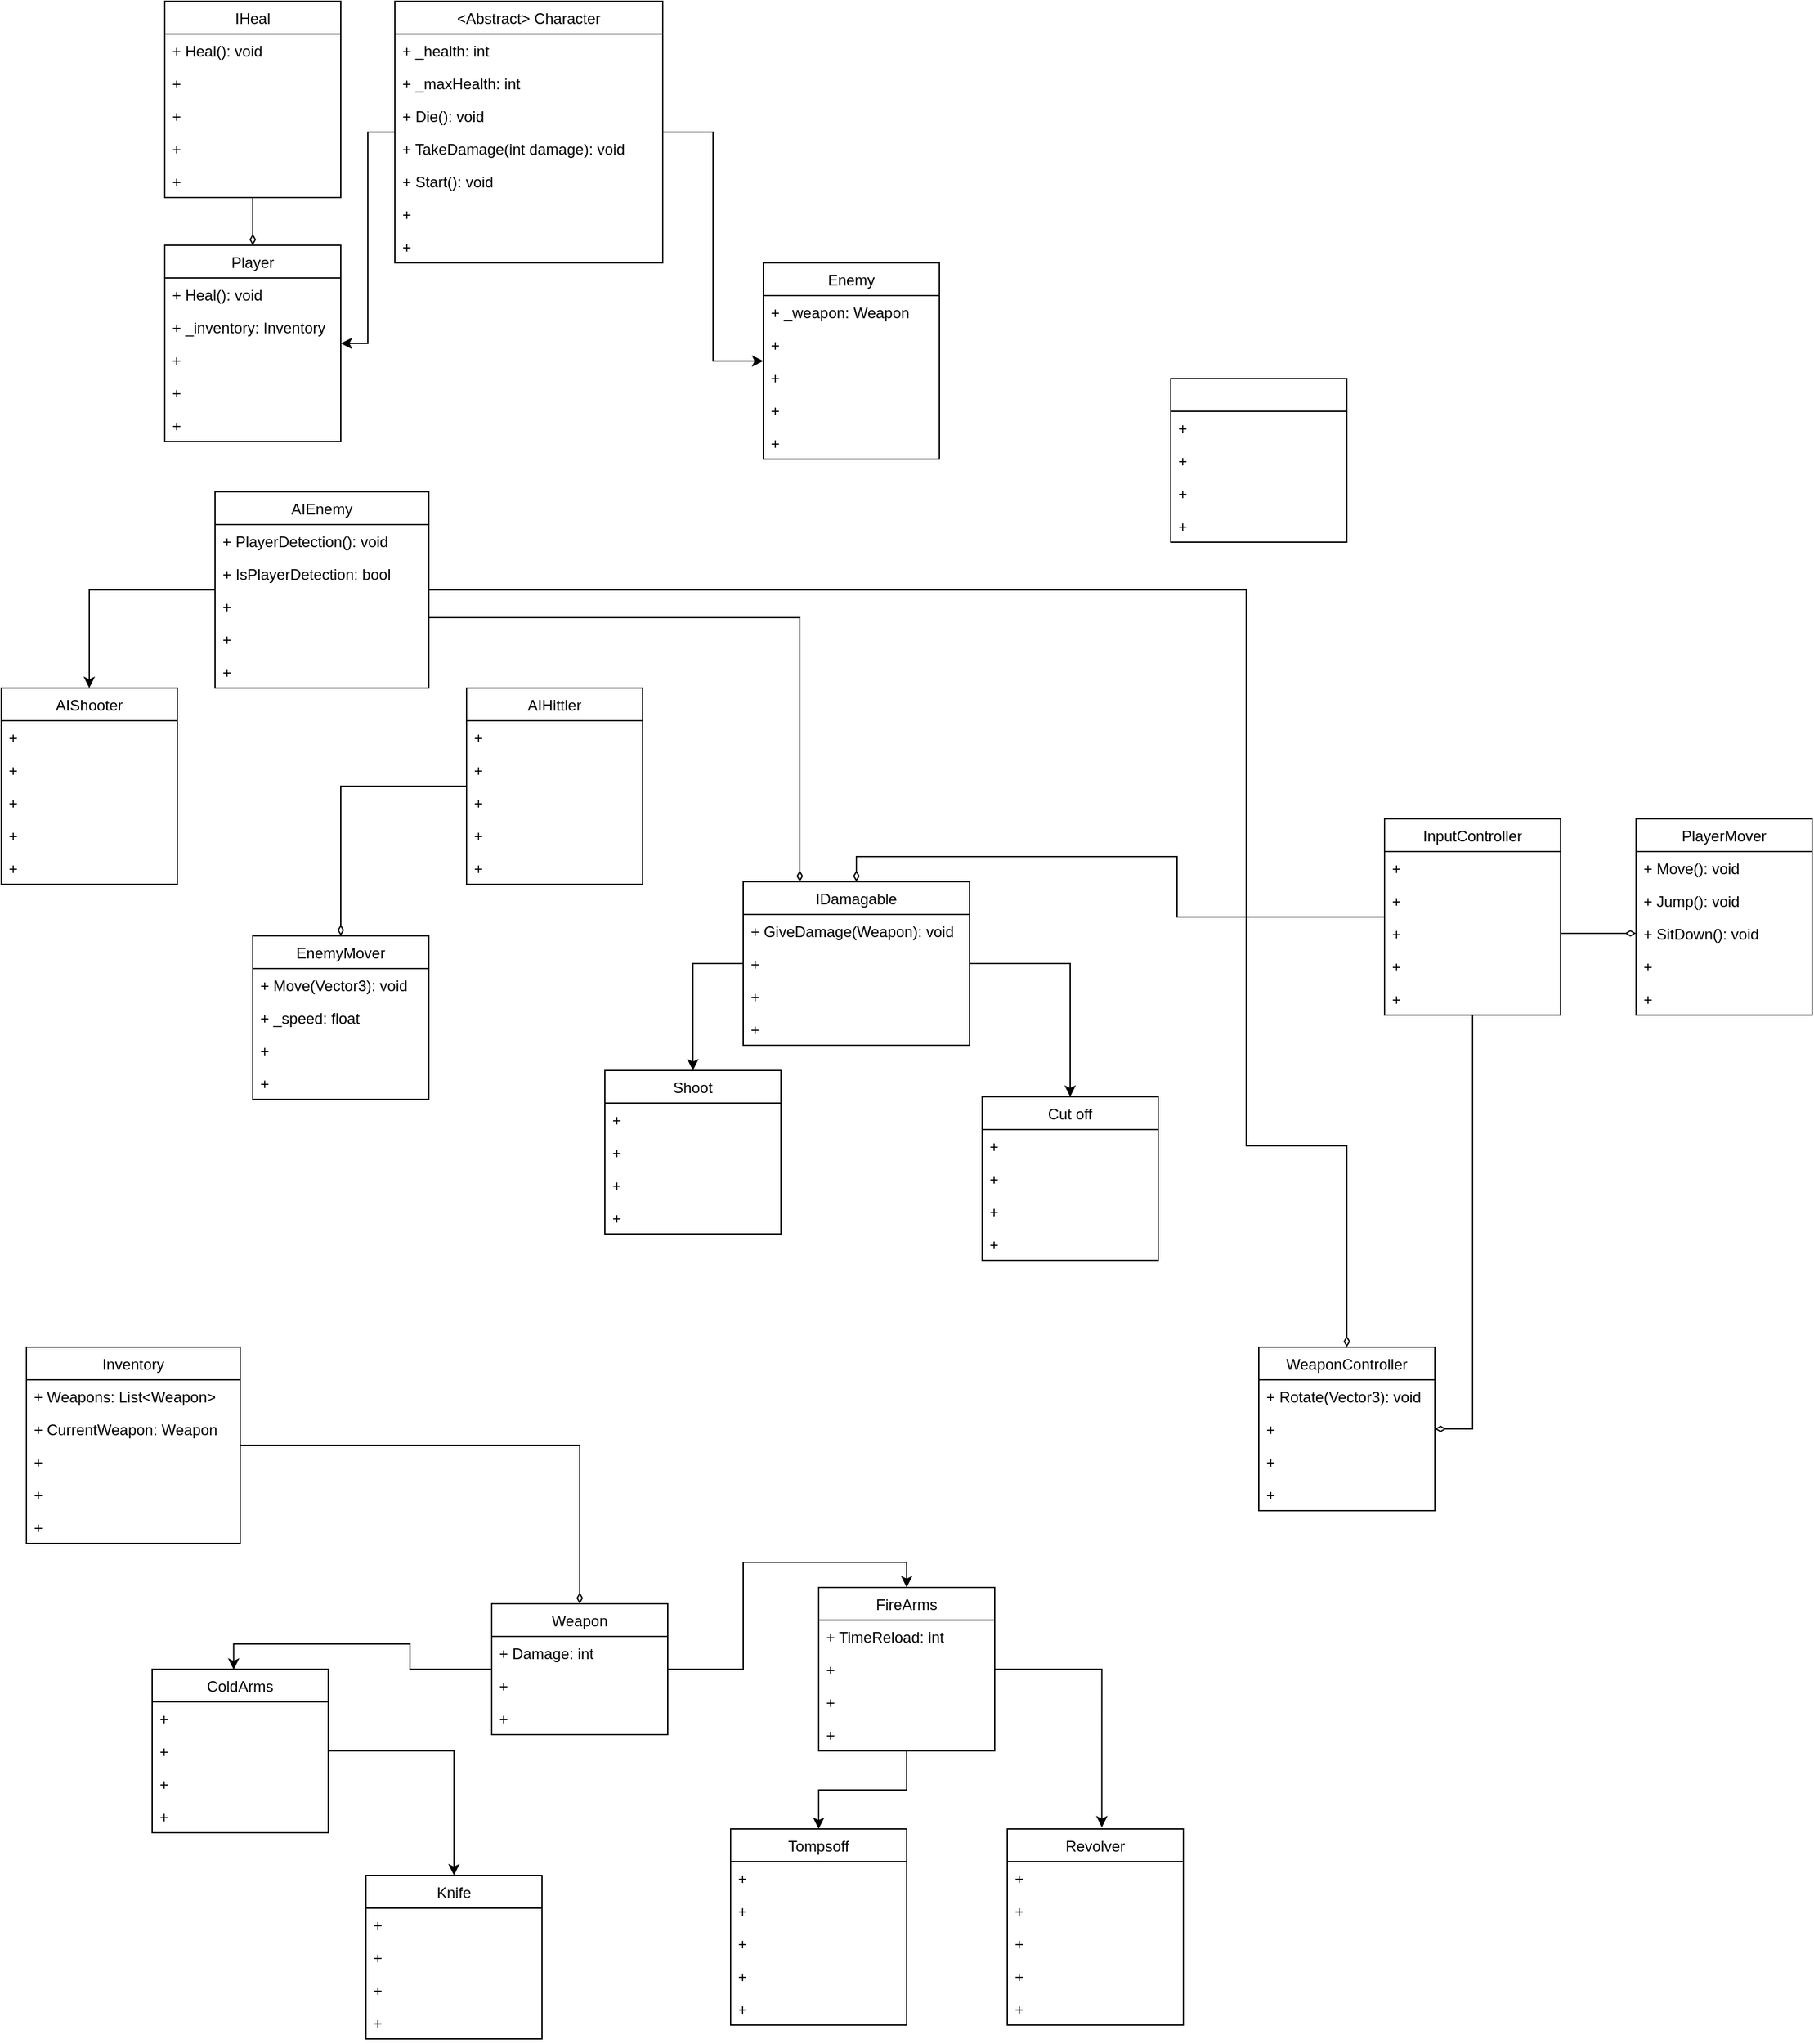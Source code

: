 <mxfile version="20.2.3" type="device"><diagram id="C5RBs43oDa-KdzZeNtuy" name="Page-1"><mxGraphModel dx="2324" dy="2000" grid="1" gridSize="10" guides="1" tooltips="1" connect="1" arrows="1" fold="1" page="1" pageScale="1" pageWidth="827" pageHeight="1169" math="0" shadow="0"><root><mxCell id="WIyWlLk6GJQsqaUBKTNV-0"/><mxCell id="WIyWlLk6GJQsqaUBKTNV-1" parent="WIyWlLk6GJQsqaUBKTNV-0"/><mxCell id="gjUnxqSH1XGLN2jbZ-qp-30" value="" style="swimlane;fontStyle=0;childLayout=stackLayout;horizontal=1;startSize=26;fillColor=none;horizontalStack=0;resizeParent=1;resizeParentMax=0;resizeLast=0;collapsible=1;marginBottom=0;" parent="WIyWlLk6GJQsqaUBKTNV-1" vertex="1"><mxGeometry x="130" y="-800" width="140" height="130" as="geometry"/></mxCell><mxCell id="gjUnxqSH1XGLN2jbZ-qp-32" value="+ " style="text;strokeColor=none;fillColor=none;align=left;verticalAlign=top;spacingLeft=4;spacingRight=4;overflow=hidden;rotatable=0;points=[[0,0.5],[1,0.5]];portConstraint=eastwest;" parent="gjUnxqSH1XGLN2jbZ-qp-30" vertex="1"><mxGeometry y="26" width="140" height="26" as="geometry"/></mxCell><mxCell id="gjUnxqSH1XGLN2jbZ-qp-33" value="+ " style="text;strokeColor=none;fillColor=none;align=left;verticalAlign=top;spacingLeft=4;spacingRight=4;overflow=hidden;rotatable=0;points=[[0,0.5],[1,0.5]];portConstraint=eastwest;" parent="gjUnxqSH1XGLN2jbZ-qp-30" vertex="1"><mxGeometry y="52" width="140" height="26" as="geometry"/></mxCell><mxCell id="gjUnxqSH1XGLN2jbZ-qp-34" value="+ " style="text;strokeColor=none;fillColor=none;align=left;verticalAlign=top;spacingLeft=4;spacingRight=4;overflow=hidden;rotatable=0;points=[[0,0.5],[1,0.5]];portConstraint=eastwest;" parent="gjUnxqSH1XGLN2jbZ-qp-30" vertex="1"><mxGeometry y="78" width="140" height="26" as="geometry"/></mxCell><mxCell id="gjUnxqSH1XGLN2jbZ-qp-35" value="+ " style="text;strokeColor=none;fillColor=none;align=left;verticalAlign=top;spacingLeft=4;spacingRight=4;overflow=hidden;rotatable=0;points=[[0,0.5],[1,0.5]];portConstraint=eastwest;" parent="gjUnxqSH1XGLN2jbZ-qp-30" vertex="1"><mxGeometry y="104" width="140" height="26" as="geometry"/></mxCell><mxCell id="gjUnxqSH1XGLN2jbZ-qp-90" style="edgeStyle=orthogonalEdgeStyle;rounded=0;orthogonalLoop=1;jettySize=auto;html=1;" parent="WIyWlLk6GJQsqaUBKTNV-1" source="gjUnxqSH1XGLN2jbZ-qp-72" target="gjUnxqSH1XGLN2jbZ-qp-78" edge="1"><mxGeometry relative="1" as="geometry"/></mxCell><mxCell id="gjUnxqSH1XGLN2jbZ-qp-91" style="edgeStyle=orthogonalEdgeStyle;rounded=0;orthogonalLoop=1;jettySize=auto;html=1;" parent="WIyWlLk6GJQsqaUBKTNV-1" source="gjUnxqSH1XGLN2jbZ-qp-72" target="gjUnxqSH1XGLN2jbZ-qp-84" edge="1"><mxGeometry relative="1" as="geometry"/></mxCell><mxCell id="gjUnxqSH1XGLN2jbZ-qp-72" value="&lt;Abstract&gt; Character" style="swimlane;fontStyle=0;childLayout=stackLayout;horizontal=1;startSize=26;fillColor=none;horizontalStack=0;resizeParent=1;resizeParentMax=0;resizeLast=0;collapsible=1;marginBottom=0;" parent="WIyWlLk6GJQsqaUBKTNV-1" vertex="1"><mxGeometry x="-487" y="-1100" width="213" height="208" as="geometry"/></mxCell><mxCell id="gjUnxqSH1XGLN2jbZ-qp-73" value="+ _health: int" style="text;strokeColor=none;fillColor=none;align=left;verticalAlign=top;spacingLeft=4;spacingRight=4;overflow=hidden;rotatable=0;points=[[0,0.5],[1,0.5]];portConstraint=eastwest;" parent="gjUnxqSH1XGLN2jbZ-qp-72" vertex="1"><mxGeometry y="26" width="213" height="26" as="geometry"/></mxCell><mxCell id="gjUnxqSH1XGLN2jbZ-qp-124" value="+ _maxHealth: int" style="text;strokeColor=none;fillColor=none;align=left;verticalAlign=top;spacingLeft=4;spacingRight=4;overflow=hidden;rotatable=0;points=[[0,0.5],[1,0.5]];portConstraint=eastwest;" parent="gjUnxqSH1XGLN2jbZ-qp-72" vertex="1"><mxGeometry y="52" width="213" height="26" as="geometry"/></mxCell><mxCell id="gjUnxqSH1XGLN2jbZ-qp-74" value="+ Die(): void" style="text;strokeColor=none;fillColor=none;align=left;verticalAlign=top;spacingLeft=4;spacingRight=4;overflow=hidden;rotatable=0;points=[[0,0.5],[1,0.5]];portConstraint=eastwest;" parent="gjUnxqSH1XGLN2jbZ-qp-72" vertex="1"><mxGeometry y="78" width="213" height="26" as="geometry"/></mxCell><mxCell id="gjUnxqSH1XGLN2jbZ-qp-75" value="+ TakeDamage(int damage): void" style="text;strokeColor=none;fillColor=none;align=left;verticalAlign=top;spacingLeft=4;spacingRight=4;overflow=hidden;rotatable=0;points=[[0,0.5],[1,0.5]];portConstraint=eastwest;" parent="gjUnxqSH1XGLN2jbZ-qp-72" vertex="1"><mxGeometry y="104" width="213" height="26" as="geometry"/></mxCell><mxCell id="gjUnxqSH1XGLN2jbZ-qp-76" value="+ Start(): void" style="text;strokeColor=none;fillColor=none;align=left;verticalAlign=top;spacingLeft=4;spacingRight=4;overflow=hidden;rotatable=0;points=[[0,0.5],[1,0.5]];portConstraint=eastwest;" parent="gjUnxqSH1XGLN2jbZ-qp-72" vertex="1"><mxGeometry y="130" width="213" height="26" as="geometry"/></mxCell><mxCell id="gjUnxqSH1XGLN2jbZ-qp-77" value="+ " style="text;strokeColor=none;fillColor=none;align=left;verticalAlign=top;spacingLeft=4;spacingRight=4;overflow=hidden;rotatable=0;points=[[0,0.5],[1,0.5]];portConstraint=eastwest;" parent="gjUnxqSH1XGLN2jbZ-qp-72" vertex="1"><mxGeometry y="156" width="213" height="26" as="geometry"/></mxCell><mxCell id="gjUnxqSH1XGLN2jbZ-qp-123" value="+ " style="text;strokeColor=none;fillColor=none;align=left;verticalAlign=top;spacingLeft=4;spacingRight=4;overflow=hidden;rotatable=0;points=[[0,0.5],[1,0.5]];portConstraint=eastwest;" parent="gjUnxqSH1XGLN2jbZ-qp-72" vertex="1"><mxGeometry y="182" width="213" height="26" as="geometry"/></mxCell><mxCell id="gjUnxqSH1XGLN2jbZ-qp-78" value="Player" style="swimlane;fontStyle=0;childLayout=stackLayout;horizontal=1;startSize=26;fillColor=none;horizontalStack=0;resizeParent=1;resizeParentMax=0;resizeLast=0;collapsible=1;marginBottom=0;" parent="WIyWlLk6GJQsqaUBKTNV-1" vertex="1"><mxGeometry x="-670" y="-906" width="140" height="156" as="geometry"/></mxCell><mxCell id="gjUnxqSH1XGLN2jbZ-qp-79" value="+ Heal(): void" style="text;strokeColor=none;fillColor=none;align=left;verticalAlign=top;spacingLeft=4;spacingRight=4;overflow=hidden;rotatable=0;points=[[0,0.5],[1,0.5]];portConstraint=eastwest;" parent="gjUnxqSH1XGLN2jbZ-qp-78" vertex="1"><mxGeometry y="26" width="140" height="26" as="geometry"/></mxCell><mxCell id="gjUnxqSH1XGLN2jbZ-qp-80" value="+ _inventory: Inventory" style="text;strokeColor=none;fillColor=none;align=left;verticalAlign=top;spacingLeft=4;spacingRight=4;overflow=hidden;rotatable=0;points=[[0,0.5],[1,0.5]];portConstraint=eastwest;" parent="gjUnxqSH1XGLN2jbZ-qp-78" vertex="1"><mxGeometry y="52" width="140" height="26" as="geometry"/></mxCell><mxCell id="gjUnxqSH1XGLN2jbZ-qp-81" value="+ " style="text;strokeColor=none;fillColor=none;align=left;verticalAlign=top;spacingLeft=4;spacingRight=4;overflow=hidden;rotatable=0;points=[[0,0.5],[1,0.5]];portConstraint=eastwest;" parent="gjUnxqSH1XGLN2jbZ-qp-78" vertex="1"><mxGeometry y="78" width="140" height="26" as="geometry"/></mxCell><mxCell id="gjUnxqSH1XGLN2jbZ-qp-82" value="+ " style="text;strokeColor=none;fillColor=none;align=left;verticalAlign=top;spacingLeft=4;spacingRight=4;overflow=hidden;rotatable=0;points=[[0,0.5],[1,0.5]];portConstraint=eastwest;" parent="gjUnxqSH1XGLN2jbZ-qp-78" vertex="1"><mxGeometry y="104" width="140" height="26" as="geometry"/></mxCell><mxCell id="gjUnxqSH1XGLN2jbZ-qp-83" value="+ " style="text;strokeColor=none;fillColor=none;align=left;verticalAlign=top;spacingLeft=4;spacingRight=4;overflow=hidden;rotatable=0;points=[[0,0.5],[1,0.5]];portConstraint=eastwest;" parent="gjUnxqSH1XGLN2jbZ-qp-78" vertex="1"><mxGeometry y="130" width="140" height="26" as="geometry"/></mxCell><mxCell id="gjUnxqSH1XGLN2jbZ-qp-84" value="Enemy" style="swimlane;fontStyle=0;childLayout=stackLayout;horizontal=1;startSize=26;fillColor=none;horizontalStack=0;resizeParent=1;resizeParentMax=0;resizeLast=0;collapsible=1;marginBottom=0;" parent="WIyWlLk6GJQsqaUBKTNV-1" vertex="1"><mxGeometry x="-194" y="-892" width="140" height="156" as="geometry"/></mxCell><mxCell id="gjUnxqSH1XGLN2jbZ-qp-85" value="+ _weapon: Weapon" style="text;strokeColor=none;fillColor=none;align=left;verticalAlign=top;spacingLeft=4;spacingRight=4;overflow=hidden;rotatable=0;points=[[0,0.5],[1,0.5]];portConstraint=eastwest;" parent="gjUnxqSH1XGLN2jbZ-qp-84" vertex="1"><mxGeometry y="26" width="140" height="26" as="geometry"/></mxCell><mxCell id="gjUnxqSH1XGLN2jbZ-qp-86" value="+ " style="text;strokeColor=none;fillColor=none;align=left;verticalAlign=top;spacingLeft=4;spacingRight=4;overflow=hidden;rotatable=0;points=[[0,0.5],[1,0.5]];portConstraint=eastwest;" parent="gjUnxqSH1XGLN2jbZ-qp-84" vertex="1"><mxGeometry y="52" width="140" height="26" as="geometry"/></mxCell><mxCell id="gjUnxqSH1XGLN2jbZ-qp-87" value="+ " style="text;strokeColor=none;fillColor=none;align=left;verticalAlign=top;spacingLeft=4;spacingRight=4;overflow=hidden;rotatable=0;points=[[0,0.5],[1,0.5]];portConstraint=eastwest;" parent="gjUnxqSH1XGLN2jbZ-qp-84" vertex="1"><mxGeometry y="78" width="140" height="26" as="geometry"/></mxCell><mxCell id="gjUnxqSH1XGLN2jbZ-qp-88" value="+ " style="text;strokeColor=none;fillColor=none;align=left;verticalAlign=top;spacingLeft=4;spacingRight=4;overflow=hidden;rotatable=0;points=[[0,0.5],[1,0.5]];portConstraint=eastwest;" parent="gjUnxqSH1XGLN2jbZ-qp-84" vertex="1"><mxGeometry y="104" width="140" height="26" as="geometry"/></mxCell><mxCell id="gjUnxqSH1XGLN2jbZ-qp-89" value="+ " style="text;strokeColor=none;fillColor=none;align=left;verticalAlign=top;spacingLeft=4;spacingRight=4;overflow=hidden;rotatable=0;points=[[0,0.5],[1,0.5]];portConstraint=eastwest;" parent="gjUnxqSH1XGLN2jbZ-qp-84" vertex="1"><mxGeometry y="130" width="140" height="26" as="geometry"/></mxCell><mxCell id="6MN1a1RV-P7fLbu7ryjY-6" style="edgeStyle=orthogonalEdgeStyle;rounded=0;orthogonalLoop=1;jettySize=auto;html=1;entryX=0.5;entryY=0;entryDx=0;entryDy=0;endArrow=diamondThin;endFill=0;" parent="WIyWlLk6GJQsqaUBKTNV-1" source="6MN1a1RV-P7fLbu7ryjY-0" target="gjUnxqSH1XGLN2jbZ-qp-78" edge="1"><mxGeometry relative="1" as="geometry"/></mxCell><mxCell id="6MN1a1RV-P7fLbu7ryjY-0" value="IHeal" style="swimlane;fontStyle=0;childLayout=stackLayout;horizontal=1;startSize=26;fillColor=none;horizontalStack=0;resizeParent=1;resizeParentMax=0;resizeLast=0;collapsible=1;marginBottom=0;" parent="WIyWlLk6GJQsqaUBKTNV-1" vertex="1"><mxGeometry x="-670" y="-1100" width="140" height="156" as="geometry"/></mxCell><mxCell id="6MN1a1RV-P7fLbu7ryjY-1" value="+ Heal(): void" style="text;strokeColor=none;fillColor=none;align=left;verticalAlign=top;spacingLeft=4;spacingRight=4;overflow=hidden;rotatable=0;points=[[0,0.5],[1,0.5]];portConstraint=eastwest;" parent="6MN1a1RV-P7fLbu7ryjY-0" vertex="1"><mxGeometry y="26" width="140" height="26" as="geometry"/></mxCell><mxCell id="6MN1a1RV-P7fLbu7ryjY-2" value="+ " style="text;strokeColor=none;fillColor=none;align=left;verticalAlign=top;spacingLeft=4;spacingRight=4;overflow=hidden;rotatable=0;points=[[0,0.5],[1,0.5]];portConstraint=eastwest;" parent="6MN1a1RV-P7fLbu7ryjY-0" vertex="1"><mxGeometry y="52" width="140" height="26" as="geometry"/></mxCell><mxCell id="6MN1a1RV-P7fLbu7ryjY-3" value="+ " style="text;strokeColor=none;fillColor=none;align=left;verticalAlign=top;spacingLeft=4;spacingRight=4;overflow=hidden;rotatable=0;points=[[0,0.5],[1,0.5]];portConstraint=eastwest;" parent="6MN1a1RV-P7fLbu7ryjY-0" vertex="1"><mxGeometry y="78" width="140" height="26" as="geometry"/></mxCell><mxCell id="6MN1a1RV-P7fLbu7ryjY-4" value="+ " style="text;strokeColor=none;fillColor=none;align=left;verticalAlign=top;spacingLeft=4;spacingRight=4;overflow=hidden;rotatable=0;points=[[0,0.5],[1,0.5]];portConstraint=eastwest;" parent="6MN1a1RV-P7fLbu7ryjY-0" vertex="1"><mxGeometry y="104" width="140" height="26" as="geometry"/></mxCell><mxCell id="6MN1a1RV-P7fLbu7ryjY-5" value="+ " style="text;strokeColor=none;fillColor=none;align=left;verticalAlign=top;spacingLeft=4;spacingRight=4;overflow=hidden;rotatable=0;points=[[0,0.5],[1,0.5]];portConstraint=eastwest;" parent="6MN1a1RV-P7fLbu7ryjY-0" vertex="1"><mxGeometry y="130" width="140" height="26" as="geometry"/></mxCell><mxCell id="juLwqECiMTa026WbwhzE-25" style="edgeStyle=orthogonalEdgeStyle;rounded=0;orthogonalLoop=1;jettySize=auto;html=1;endArrow=diamondThin;endFill=0;entryX=1;entryY=0.5;entryDx=0;entryDy=0;" edge="1" parent="WIyWlLk6GJQsqaUBKTNV-1" source="juLwqECiMTa026WbwhzE-0" target="juLwqECiMTa026WbwhzE-22"><mxGeometry relative="1" as="geometry"><mxPoint x="420" y="-10" as="targetPoint"/></mxGeometry></mxCell><mxCell id="juLwqECiMTa026WbwhzE-119" style="edgeStyle=orthogonalEdgeStyle;rounded=0;orthogonalLoop=1;jettySize=auto;html=1;entryX=0.5;entryY=0;entryDx=0;entryDy=0;endArrow=diamondThin;endFill=0;" edge="1" parent="WIyWlLk6GJQsqaUBKTNV-1" source="juLwqECiMTa026WbwhzE-0" target="juLwqECiMTa026WbwhzE-101"><mxGeometry relative="1" as="geometry"/></mxCell><mxCell id="juLwqECiMTa026WbwhzE-0" value="InputController" style="swimlane;fontStyle=0;childLayout=stackLayout;horizontal=1;startSize=26;fillColor=none;horizontalStack=0;resizeParent=1;resizeParentMax=0;resizeLast=0;collapsible=1;marginBottom=0;" vertex="1" parent="WIyWlLk6GJQsqaUBKTNV-1"><mxGeometry x="300" y="-450" width="140" height="156" as="geometry"/></mxCell><mxCell id="juLwqECiMTa026WbwhzE-1" value="+ " style="text;strokeColor=none;fillColor=none;align=left;verticalAlign=top;spacingLeft=4;spacingRight=4;overflow=hidden;rotatable=0;points=[[0,0.5],[1,0.5]];portConstraint=eastwest;" vertex="1" parent="juLwqECiMTa026WbwhzE-0"><mxGeometry y="26" width="140" height="26" as="geometry"/></mxCell><mxCell id="juLwqECiMTa026WbwhzE-2" value="+ " style="text;strokeColor=none;fillColor=none;align=left;verticalAlign=top;spacingLeft=4;spacingRight=4;overflow=hidden;rotatable=0;points=[[0,0.5],[1,0.5]];portConstraint=eastwest;" vertex="1" parent="juLwqECiMTa026WbwhzE-0"><mxGeometry y="52" width="140" height="26" as="geometry"/></mxCell><mxCell id="juLwqECiMTa026WbwhzE-3" value="+ " style="text;strokeColor=none;fillColor=none;align=left;verticalAlign=top;spacingLeft=4;spacingRight=4;overflow=hidden;rotatable=0;points=[[0,0.5],[1,0.5]];portConstraint=eastwest;" vertex="1" parent="juLwqECiMTa026WbwhzE-0"><mxGeometry y="78" width="140" height="26" as="geometry"/></mxCell><mxCell id="juLwqECiMTa026WbwhzE-4" value="+ " style="text;strokeColor=none;fillColor=none;align=left;verticalAlign=top;spacingLeft=4;spacingRight=4;overflow=hidden;rotatable=0;points=[[0,0.5],[1,0.5]];portConstraint=eastwest;" vertex="1" parent="juLwqECiMTa026WbwhzE-0"><mxGeometry y="104" width="140" height="26" as="geometry"/></mxCell><mxCell id="juLwqECiMTa026WbwhzE-5" value="+ " style="text;strokeColor=none;fillColor=none;align=left;verticalAlign=top;spacingLeft=4;spacingRight=4;overflow=hidden;rotatable=0;points=[[0,0.5],[1,0.5]];portConstraint=eastwest;" vertex="1" parent="juLwqECiMTa026WbwhzE-0"><mxGeometry y="130" width="140" height="26" as="geometry"/></mxCell><mxCell id="juLwqECiMTa026WbwhzE-6" value="PlayerMover" style="swimlane;fontStyle=0;childLayout=stackLayout;horizontal=1;startSize=26;fillColor=none;horizontalStack=0;resizeParent=1;resizeParentMax=0;resizeLast=0;collapsible=1;marginBottom=0;" vertex="1" parent="WIyWlLk6GJQsqaUBKTNV-1"><mxGeometry x="500" y="-450" width="140" height="156" as="geometry"/></mxCell><mxCell id="juLwqECiMTa026WbwhzE-7" value="+ Move(): void" style="text;strokeColor=none;fillColor=none;align=left;verticalAlign=top;spacingLeft=4;spacingRight=4;overflow=hidden;rotatable=0;points=[[0,0.5],[1,0.5]];portConstraint=eastwest;" vertex="1" parent="juLwqECiMTa026WbwhzE-6"><mxGeometry y="26" width="140" height="26" as="geometry"/></mxCell><mxCell id="juLwqECiMTa026WbwhzE-8" value="+ Jump(): void" style="text;strokeColor=none;fillColor=none;align=left;verticalAlign=top;spacingLeft=4;spacingRight=4;overflow=hidden;rotatable=0;points=[[0,0.5],[1,0.5]];portConstraint=eastwest;" vertex="1" parent="juLwqECiMTa026WbwhzE-6"><mxGeometry y="52" width="140" height="26" as="geometry"/></mxCell><mxCell id="juLwqECiMTa026WbwhzE-9" value="+ SitDown(): void" style="text;strokeColor=none;fillColor=none;align=left;verticalAlign=top;spacingLeft=4;spacingRight=4;overflow=hidden;rotatable=0;points=[[0,0.5],[1,0.5]];portConstraint=eastwest;" vertex="1" parent="juLwqECiMTa026WbwhzE-6"><mxGeometry y="78" width="140" height="26" as="geometry"/></mxCell><mxCell id="juLwqECiMTa026WbwhzE-10" value="+ " style="text;strokeColor=none;fillColor=none;align=left;verticalAlign=top;spacingLeft=4;spacingRight=4;overflow=hidden;rotatable=0;points=[[0,0.5],[1,0.5]];portConstraint=eastwest;" vertex="1" parent="juLwqECiMTa026WbwhzE-6"><mxGeometry y="104" width="140" height="26" as="geometry"/></mxCell><mxCell id="juLwqECiMTa026WbwhzE-11" value="+ " style="text;strokeColor=none;fillColor=none;align=left;verticalAlign=top;spacingLeft=4;spacingRight=4;overflow=hidden;rotatable=0;points=[[0,0.5],[1,0.5]];portConstraint=eastwest;" vertex="1" parent="juLwqECiMTa026WbwhzE-6"><mxGeometry y="130" width="140" height="26" as="geometry"/></mxCell><mxCell id="juLwqECiMTa026WbwhzE-12" style="edgeStyle=orthogonalEdgeStyle;rounded=0;orthogonalLoop=1;jettySize=auto;html=1;entryX=0;entryY=0.5;entryDx=0;entryDy=0;endArrow=diamondThin;endFill=0;" edge="1" parent="WIyWlLk6GJQsqaUBKTNV-1" source="juLwqECiMTa026WbwhzE-3" target="juLwqECiMTa026WbwhzE-9"><mxGeometry relative="1" as="geometry"/></mxCell><mxCell id="juLwqECiMTa026WbwhzE-19" value="WeaponController" style="swimlane;fontStyle=0;childLayout=stackLayout;horizontal=1;startSize=26;fillColor=none;horizontalStack=0;resizeParent=1;resizeParentMax=0;resizeLast=0;collapsible=1;marginBottom=0;" vertex="1" parent="WIyWlLk6GJQsqaUBKTNV-1"><mxGeometry x="200" y="-30" width="140" height="130" as="geometry"/></mxCell><mxCell id="juLwqECiMTa026WbwhzE-21" value="+ Rotate(Vector3): void" style="text;strokeColor=none;fillColor=none;align=left;verticalAlign=top;spacingLeft=4;spacingRight=4;overflow=hidden;rotatable=0;points=[[0,0.5],[1,0.5]];portConstraint=eastwest;" vertex="1" parent="juLwqECiMTa026WbwhzE-19"><mxGeometry y="26" width="140" height="26" as="geometry"/></mxCell><mxCell id="juLwqECiMTa026WbwhzE-22" value="+ " style="text;strokeColor=none;fillColor=none;align=left;verticalAlign=top;spacingLeft=4;spacingRight=4;overflow=hidden;rotatable=0;points=[[0,0.5],[1,0.5]];portConstraint=eastwest;" vertex="1" parent="juLwqECiMTa026WbwhzE-19"><mxGeometry y="52" width="140" height="26" as="geometry"/></mxCell><mxCell id="juLwqECiMTa026WbwhzE-23" value="+ " style="text;strokeColor=none;fillColor=none;align=left;verticalAlign=top;spacingLeft=4;spacingRight=4;overflow=hidden;rotatable=0;points=[[0,0.5],[1,0.5]];portConstraint=eastwest;" vertex="1" parent="juLwqECiMTa026WbwhzE-19"><mxGeometry y="78" width="140" height="26" as="geometry"/></mxCell><mxCell id="juLwqECiMTa026WbwhzE-24" value="+ " style="text;strokeColor=none;fillColor=none;align=left;verticalAlign=top;spacingLeft=4;spacingRight=4;overflow=hidden;rotatable=0;points=[[0,0.5],[1,0.5]];portConstraint=eastwest;" vertex="1" parent="juLwqECiMTa026WbwhzE-19"><mxGeometry y="104" width="140" height="26" as="geometry"/></mxCell><mxCell id="juLwqECiMTa026WbwhzE-86" style="edgeStyle=orthogonalEdgeStyle;rounded=0;orthogonalLoop=1;jettySize=auto;html=1;entryX=0.5;entryY=0;entryDx=0;entryDy=0;endArrow=classic;endFill=1;" edge="1" parent="WIyWlLk6GJQsqaUBKTNV-1" source="juLwqECiMTa026WbwhzE-26" target="juLwqECiMTa026WbwhzE-81"><mxGeometry relative="1" as="geometry"/></mxCell><mxCell id="juLwqECiMTa026WbwhzE-94" style="edgeStyle=orthogonalEdgeStyle;rounded=0;orthogonalLoop=1;jettySize=auto;html=1;entryX=0.463;entryY=0.003;entryDx=0;entryDy=0;entryPerimeter=0;endArrow=classic;endFill=1;" edge="1" parent="WIyWlLk6GJQsqaUBKTNV-1" source="juLwqECiMTa026WbwhzE-26" target="juLwqECiMTa026WbwhzE-89"><mxGeometry relative="1" as="geometry"/></mxCell><mxCell id="juLwqECiMTa026WbwhzE-26" value="Weapon" style="swimlane;fontStyle=0;childLayout=stackLayout;horizontal=1;startSize=26;fillColor=none;horizontalStack=0;resizeParent=1;resizeParentMax=0;resizeLast=0;collapsible=1;marginBottom=0;" vertex="1" parent="WIyWlLk6GJQsqaUBKTNV-1"><mxGeometry x="-410" y="174" width="140" height="104" as="geometry"/></mxCell><mxCell id="juLwqECiMTa026WbwhzE-27" value="+ Damage: int" style="text;strokeColor=none;fillColor=none;align=left;verticalAlign=top;spacingLeft=4;spacingRight=4;overflow=hidden;rotatable=0;points=[[0,0.5],[1,0.5]];portConstraint=eastwest;" vertex="1" parent="juLwqECiMTa026WbwhzE-26"><mxGeometry y="26" width="140" height="26" as="geometry"/></mxCell><mxCell id="juLwqECiMTa026WbwhzE-31" value="+ " style="text;strokeColor=none;fillColor=none;align=left;verticalAlign=top;spacingLeft=4;spacingRight=4;overflow=hidden;rotatable=0;points=[[0,0.5],[1,0.5]];portConstraint=eastwest;" vertex="1" parent="juLwqECiMTa026WbwhzE-26"><mxGeometry y="52" width="140" height="26" as="geometry"/></mxCell><mxCell id="juLwqECiMTa026WbwhzE-80" value="+ " style="text;strokeColor=none;fillColor=none;align=left;verticalAlign=top;spacingLeft=4;spacingRight=4;overflow=hidden;rotatable=0;points=[[0,0.5],[1,0.5]];portConstraint=eastwest;" vertex="1" parent="juLwqECiMTa026WbwhzE-26"><mxGeometry y="78" width="140" height="26" as="geometry"/></mxCell><mxCell id="juLwqECiMTa026WbwhzE-33" value="Revolver" style="swimlane;fontStyle=0;childLayout=stackLayout;horizontal=1;startSize=26;fillColor=none;horizontalStack=0;resizeParent=1;resizeParentMax=0;resizeLast=0;collapsible=1;marginBottom=0;" vertex="1" parent="WIyWlLk6GJQsqaUBKTNV-1"><mxGeometry y="353" width="140" height="156" as="geometry"/></mxCell><mxCell id="gjUnxqSH1XGLN2jbZ-qp-31" value="+ " style="text;strokeColor=none;fillColor=none;align=left;verticalAlign=top;spacingLeft=4;spacingRight=4;overflow=hidden;rotatable=0;points=[[0,0.5],[1,0.5]];portConstraint=eastwest;" parent="juLwqECiMTa026WbwhzE-33" vertex="1"><mxGeometry y="26" width="140" height="26" as="geometry"/></mxCell><mxCell id="juLwqECiMTa026WbwhzE-34" value="+ " style="text;strokeColor=none;fillColor=none;align=left;verticalAlign=top;spacingLeft=4;spacingRight=4;overflow=hidden;rotatable=0;points=[[0,0.5],[1,0.5]];portConstraint=eastwest;" vertex="1" parent="juLwqECiMTa026WbwhzE-33"><mxGeometry y="52" width="140" height="26" as="geometry"/></mxCell><mxCell id="juLwqECiMTa026WbwhzE-35" value="+ " style="text;strokeColor=none;fillColor=none;align=left;verticalAlign=top;spacingLeft=4;spacingRight=4;overflow=hidden;rotatable=0;points=[[0,0.5],[1,0.5]];portConstraint=eastwest;" vertex="1" parent="juLwqECiMTa026WbwhzE-33"><mxGeometry y="78" width="140" height="26" as="geometry"/></mxCell><mxCell id="juLwqECiMTa026WbwhzE-36" value="+ " style="text;strokeColor=none;fillColor=none;align=left;verticalAlign=top;spacingLeft=4;spacingRight=4;overflow=hidden;rotatable=0;points=[[0,0.5],[1,0.5]];portConstraint=eastwest;" vertex="1" parent="juLwqECiMTa026WbwhzE-33"><mxGeometry y="104" width="140" height="26" as="geometry"/></mxCell><mxCell id="juLwqECiMTa026WbwhzE-37" value="+ " style="text;strokeColor=none;fillColor=none;align=left;verticalAlign=top;spacingLeft=4;spacingRight=4;overflow=hidden;rotatable=0;points=[[0,0.5],[1,0.5]];portConstraint=eastwest;" vertex="1" parent="juLwqECiMTa026WbwhzE-33"><mxGeometry y="130" width="140" height="26" as="geometry"/></mxCell><mxCell id="juLwqECiMTa026WbwhzE-39" value="Tompsoff" style="swimlane;fontStyle=0;childLayout=stackLayout;horizontal=1;startSize=26;fillColor=none;horizontalStack=0;resizeParent=1;resizeParentMax=0;resizeLast=0;collapsible=1;marginBottom=0;" vertex="1" parent="WIyWlLk6GJQsqaUBKTNV-1"><mxGeometry x="-220" y="353" width="140" height="156" as="geometry"/></mxCell><mxCell id="juLwqECiMTa026WbwhzE-43" value="+ " style="text;strokeColor=none;fillColor=none;align=left;verticalAlign=top;spacingLeft=4;spacingRight=4;overflow=hidden;rotatable=0;points=[[0,0.5],[1,0.5]];portConstraint=eastwest;" vertex="1" parent="juLwqECiMTa026WbwhzE-39"><mxGeometry y="26" width="140" height="26" as="geometry"/></mxCell><mxCell id="juLwqECiMTa026WbwhzE-44" value="+ " style="text;strokeColor=none;fillColor=none;align=left;verticalAlign=top;spacingLeft=4;spacingRight=4;overflow=hidden;rotatable=0;points=[[0,0.5],[1,0.5]];portConstraint=eastwest;" vertex="1" parent="juLwqECiMTa026WbwhzE-39"><mxGeometry y="52" width="140" height="26" as="geometry"/></mxCell><mxCell id="juLwqECiMTa026WbwhzE-40" value="+ " style="text;strokeColor=none;fillColor=none;align=left;verticalAlign=top;spacingLeft=4;spacingRight=4;overflow=hidden;rotatable=0;points=[[0,0.5],[1,0.5]];portConstraint=eastwest;" vertex="1" parent="juLwqECiMTa026WbwhzE-39"><mxGeometry y="78" width="140" height="26" as="geometry"/></mxCell><mxCell id="juLwqECiMTa026WbwhzE-41" value="+ " style="text;strokeColor=none;fillColor=none;align=left;verticalAlign=top;spacingLeft=4;spacingRight=4;overflow=hidden;rotatable=0;points=[[0,0.5],[1,0.5]];portConstraint=eastwest;" vertex="1" parent="juLwqECiMTa026WbwhzE-39"><mxGeometry y="104" width="140" height="26" as="geometry"/></mxCell><mxCell id="juLwqECiMTa026WbwhzE-42" value="+ " style="text;strokeColor=none;fillColor=none;align=left;verticalAlign=top;spacingLeft=4;spacingRight=4;overflow=hidden;rotatable=0;points=[[0,0.5],[1,0.5]];portConstraint=eastwest;" vertex="1" parent="juLwqECiMTa026WbwhzE-39"><mxGeometry y="130" width="140" height="26" as="geometry"/></mxCell><mxCell id="juLwqECiMTa026WbwhzE-58" style="edgeStyle=orthogonalEdgeStyle;rounded=0;orthogonalLoop=1;jettySize=auto;html=1;entryX=0.5;entryY=0;entryDx=0;entryDy=0;endArrow=diamondThin;endFill=0;" edge="1" parent="WIyWlLk6GJQsqaUBKTNV-1" source="juLwqECiMTa026WbwhzE-48" target="juLwqECiMTa026WbwhzE-26"><mxGeometry relative="1" as="geometry"/></mxCell><mxCell id="juLwqECiMTa026WbwhzE-48" value="Inventory" style="swimlane;fontStyle=0;childLayout=stackLayout;horizontal=1;startSize=26;fillColor=none;horizontalStack=0;resizeParent=1;resizeParentMax=0;resizeLast=0;collapsible=1;marginBottom=0;" vertex="1" parent="WIyWlLk6GJQsqaUBKTNV-1"><mxGeometry x="-780" y="-30" width="170" height="156" as="geometry"/></mxCell><mxCell id="juLwqECiMTa026WbwhzE-49" value="+ Weapons: List&lt;Weapon&gt;" style="text;strokeColor=none;fillColor=none;align=left;verticalAlign=top;spacingLeft=4;spacingRight=4;overflow=hidden;rotatable=0;points=[[0,0.5],[1,0.5]];portConstraint=eastwest;" vertex="1" parent="juLwqECiMTa026WbwhzE-48"><mxGeometry y="26" width="170" height="26" as="geometry"/></mxCell><mxCell id="juLwqECiMTa026WbwhzE-50" value="+ CurrentWeapon: Weapon" style="text;strokeColor=none;fillColor=none;align=left;verticalAlign=top;spacingLeft=4;spacingRight=4;overflow=hidden;rotatable=0;points=[[0,0.5],[1,0.5]];portConstraint=eastwest;" vertex="1" parent="juLwqECiMTa026WbwhzE-48"><mxGeometry y="52" width="170" height="26" as="geometry"/></mxCell><mxCell id="juLwqECiMTa026WbwhzE-51" value="+ " style="text;strokeColor=none;fillColor=none;align=left;verticalAlign=top;spacingLeft=4;spacingRight=4;overflow=hidden;rotatable=0;points=[[0,0.5],[1,0.5]];portConstraint=eastwest;" vertex="1" parent="juLwqECiMTa026WbwhzE-48"><mxGeometry y="78" width="170" height="26" as="geometry"/></mxCell><mxCell id="juLwqECiMTa026WbwhzE-52" value="+ " style="text;strokeColor=none;fillColor=none;align=left;verticalAlign=top;spacingLeft=4;spacingRight=4;overflow=hidden;rotatable=0;points=[[0,0.5],[1,0.5]];portConstraint=eastwest;" vertex="1" parent="juLwqECiMTa026WbwhzE-48"><mxGeometry y="104" width="170" height="26" as="geometry"/></mxCell><mxCell id="juLwqECiMTa026WbwhzE-53" value="+ " style="text;strokeColor=none;fillColor=none;align=left;verticalAlign=top;spacingLeft=4;spacingRight=4;overflow=hidden;rotatable=0;points=[[0,0.5],[1,0.5]];portConstraint=eastwest;" vertex="1" parent="juLwqECiMTa026WbwhzE-48"><mxGeometry y="130" width="170" height="26" as="geometry"/></mxCell><mxCell id="juLwqECiMTa026WbwhzE-87" style="edgeStyle=orthogonalEdgeStyle;rounded=0;orthogonalLoop=1;jettySize=auto;html=1;entryX=0.5;entryY=0;entryDx=0;entryDy=0;endArrow=classic;endFill=1;" edge="1" parent="WIyWlLk6GJQsqaUBKTNV-1" source="juLwqECiMTa026WbwhzE-81" target="juLwqECiMTa026WbwhzE-39"><mxGeometry relative="1" as="geometry"/></mxCell><mxCell id="juLwqECiMTa026WbwhzE-88" style="edgeStyle=orthogonalEdgeStyle;rounded=0;orthogonalLoop=1;jettySize=auto;html=1;entryX=0.537;entryY=-0.008;entryDx=0;entryDy=0;entryPerimeter=0;endArrow=classic;endFill=1;" edge="1" parent="WIyWlLk6GJQsqaUBKTNV-1" source="juLwqECiMTa026WbwhzE-81" target="juLwqECiMTa026WbwhzE-33"><mxGeometry relative="1" as="geometry"/></mxCell><mxCell id="juLwqECiMTa026WbwhzE-81" value="FireArms" style="swimlane;fontStyle=0;childLayout=stackLayout;horizontal=1;startSize=26;fillColor=none;horizontalStack=0;resizeParent=1;resizeParentMax=0;resizeLast=0;collapsible=1;marginBottom=0;" vertex="1" parent="WIyWlLk6GJQsqaUBKTNV-1"><mxGeometry x="-150" y="161" width="140" height="130" as="geometry"/></mxCell><mxCell id="juLwqECiMTa026WbwhzE-82" value="+ TimeReload: int" style="text;strokeColor=none;fillColor=none;align=left;verticalAlign=top;spacingLeft=4;spacingRight=4;overflow=hidden;rotatable=0;points=[[0,0.5],[1,0.5]];portConstraint=eastwest;" vertex="1" parent="juLwqECiMTa026WbwhzE-81"><mxGeometry y="26" width="140" height="26" as="geometry"/></mxCell><mxCell id="juLwqECiMTa026WbwhzE-83" value="+ " style="text;strokeColor=none;fillColor=none;align=left;verticalAlign=top;spacingLeft=4;spacingRight=4;overflow=hidden;rotatable=0;points=[[0,0.5],[1,0.5]];portConstraint=eastwest;" vertex="1" parent="juLwqECiMTa026WbwhzE-81"><mxGeometry y="52" width="140" height="26" as="geometry"/></mxCell><mxCell id="juLwqECiMTa026WbwhzE-84" value="+ " style="text;strokeColor=none;fillColor=none;align=left;verticalAlign=top;spacingLeft=4;spacingRight=4;overflow=hidden;rotatable=0;points=[[0,0.5],[1,0.5]];portConstraint=eastwest;" vertex="1" parent="juLwqECiMTa026WbwhzE-81"><mxGeometry y="78" width="140" height="26" as="geometry"/></mxCell><mxCell id="juLwqECiMTa026WbwhzE-85" value="+ " style="text;strokeColor=none;fillColor=none;align=left;verticalAlign=top;spacingLeft=4;spacingRight=4;overflow=hidden;rotatable=0;points=[[0,0.5],[1,0.5]];portConstraint=eastwest;" vertex="1" parent="juLwqECiMTa026WbwhzE-81"><mxGeometry y="104" width="140" height="26" as="geometry"/></mxCell><mxCell id="juLwqECiMTa026WbwhzE-100" style="edgeStyle=orthogonalEdgeStyle;rounded=0;orthogonalLoop=1;jettySize=auto;html=1;endArrow=classic;endFill=1;" edge="1" parent="WIyWlLk6GJQsqaUBKTNV-1" source="juLwqECiMTa026WbwhzE-89" target="juLwqECiMTa026WbwhzE-95"><mxGeometry relative="1" as="geometry"/></mxCell><mxCell id="juLwqECiMTa026WbwhzE-89" value="ColdArms" style="swimlane;fontStyle=0;childLayout=stackLayout;horizontal=1;startSize=26;fillColor=none;horizontalStack=0;resizeParent=1;resizeParentMax=0;resizeLast=0;collapsible=1;marginBottom=0;" vertex="1" parent="WIyWlLk6GJQsqaUBKTNV-1"><mxGeometry x="-680" y="226" width="140" height="130" as="geometry"/></mxCell><mxCell id="juLwqECiMTa026WbwhzE-90" value="+ " style="text;strokeColor=none;fillColor=none;align=left;verticalAlign=top;spacingLeft=4;spacingRight=4;overflow=hidden;rotatable=0;points=[[0,0.5],[1,0.5]];portConstraint=eastwest;" vertex="1" parent="juLwqECiMTa026WbwhzE-89"><mxGeometry y="26" width="140" height="26" as="geometry"/></mxCell><mxCell id="juLwqECiMTa026WbwhzE-91" value="+ " style="text;strokeColor=none;fillColor=none;align=left;verticalAlign=top;spacingLeft=4;spacingRight=4;overflow=hidden;rotatable=0;points=[[0,0.5],[1,0.5]];portConstraint=eastwest;" vertex="1" parent="juLwqECiMTa026WbwhzE-89"><mxGeometry y="52" width="140" height="26" as="geometry"/></mxCell><mxCell id="juLwqECiMTa026WbwhzE-92" value="+ " style="text;strokeColor=none;fillColor=none;align=left;verticalAlign=top;spacingLeft=4;spacingRight=4;overflow=hidden;rotatable=0;points=[[0,0.5],[1,0.5]];portConstraint=eastwest;" vertex="1" parent="juLwqECiMTa026WbwhzE-89"><mxGeometry y="78" width="140" height="26" as="geometry"/></mxCell><mxCell id="juLwqECiMTa026WbwhzE-93" value="+ " style="text;strokeColor=none;fillColor=none;align=left;verticalAlign=top;spacingLeft=4;spacingRight=4;overflow=hidden;rotatable=0;points=[[0,0.5],[1,0.5]];portConstraint=eastwest;" vertex="1" parent="juLwqECiMTa026WbwhzE-89"><mxGeometry y="104" width="140" height="26" as="geometry"/></mxCell><mxCell id="juLwqECiMTa026WbwhzE-95" value="Knife" style="swimlane;fontStyle=0;childLayout=stackLayout;horizontal=1;startSize=26;fillColor=none;horizontalStack=0;resizeParent=1;resizeParentMax=0;resizeLast=0;collapsible=1;marginBottom=0;" vertex="1" parent="WIyWlLk6GJQsqaUBKTNV-1"><mxGeometry x="-510" y="390" width="140" height="130" as="geometry"/></mxCell><mxCell id="juLwqECiMTa026WbwhzE-96" value="+ " style="text;strokeColor=none;fillColor=none;align=left;verticalAlign=top;spacingLeft=4;spacingRight=4;overflow=hidden;rotatable=0;points=[[0,0.5],[1,0.5]];portConstraint=eastwest;" vertex="1" parent="juLwqECiMTa026WbwhzE-95"><mxGeometry y="26" width="140" height="26" as="geometry"/></mxCell><mxCell id="juLwqECiMTa026WbwhzE-97" value="+ " style="text;strokeColor=none;fillColor=none;align=left;verticalAlign=top;spacingLeft=4;spacingRight=4;overflow=hidden;rotatable=0;points=[[0,0.5],[1,0.5]];portConstraint=eastwest;" vertex="1" parent="juLwqECiMTa026WbwhzE-95"><mxGeometry y="52" width="140" height="26" as="geometry"/></mxCell><mxCell id="juLwqECiMTa026WbwhzE-98" value="+ " style="text;strokeColor=none;fillColor=none;align=left;verticalAlign=top;spacingLeft=4;spacingRight=4;overflow=hidden;rotatable=0;points=[[0,0.5],[1,0.5]];portConstraint=eastwest;" vertex="1" parent="juLwqECiMTa026WbwhzE-95"><mxGeometry y="78" width="140" height="26" as="geometry"/></mxCell><mxCell id="juLwqECiMTa026WbwhzE-99" value="+ " style="text;strokeColor=none;fillColor=none;align=left;verticalAlign=top;spacingLeft=4;spacingRight=4;overflow=hidden;rotatable=0;points=[[0,0.5],[1,0.5]];portConstraint=eastwest;" vertex="1" parent="juLwqECiMTa026WbwhzE-95"><mxGeometry y="104" width="140" height="26" as="geometry"/></mxCell><mxCell id="juLwqECiMTa026WbwhzE-118" style="edgeStyle=orthogonalEdgeStyle;rounded=0;orthogonalLoop=1;jettySize=auto;html=1;entryX=0.5;entryY=0;entryDx=0;entryDy=0;endArrow=classic;endFill=1;" edge="1" parent="WIyWlLk6GJQsqaUBKTNV-1" source="juLwqECiMTa026WbwhzE-101" target="juLwqECiMTa026WbwhzE-107"><mxGeometry relative="1" as="geometry"/></mxCell><mxCell id="juLwqECiMTa026WbwhzE-101" value="IDamagable" style="swimlane;fontStyle=0;childLayout=stackLayout;horizontal=1;startSize=26;fillColor=none;horizontalStack=0;resizeParent=1;resizeParentMax=0;resizeLast=0;collapsible=1;marginBottom=0;" vertex="1" parent="WIyWlLk6GJQsqaUBKTNV-1"><mxGeometry x="-210" y="-400" width="180" height="130" as="geometry"/></mxCell><mxCell id="juLwqECiMTa026WbwhzE-102" value="+ GiveDamage(Weapon): void" style="text;strokeColor=none;fillColor=none;align=left;verticalAlign=top;spacingLeft=4;spacingRight=4;overflow=hidden;rotatable=0;points=[[0,0.5],[1,0.5]];portConstraint=eastwest;" vertex="1" parent="juLwqECiMTa026WbwhzE-101"><mxGeometry y="26" width="180" height="26" as="geometry"/></mxCell><mxCell id="juLwqECiMTa026WbwhzE-103" value="+ " style="text;strokeColor=none;fillColor=none;align=left;verticalAlign=top;spacingLeft=4;spacingRight=4;overflow=hidden;rotatable=0;points=[[0,0.5],[1,0.5]];portConstraint=eastwest;" vertex="1" parent="juLwqECiMTa026WbwhzE-101"><mxGeometry y="52" width="180" height="26" as="geometry"/></mxCell><mxCell id="juLwqECiMTa026WbwhzE-104" value="+ " style="text;strokeColor=none;fillColor=none;align=left;verticalAlign=top;spacingLeft=4;spacingRight=4;overflow=hidden;rotatable=0;points=[[0,0.5],[1,0.5]];portConstraint=eastwest;" vertex="1" parent="juLwqECiMTa026WbwhzE-101"><mxGeometry y="78" width="180" height="26" as="geometry"/></mxCell><mxCell id="juLwqECiMTa026WbwhzE-105" value="+ " style="text;strokeColor=none;fillColor=none;align=left;verticalAlign=top;spacingLeft=4;spacingRight=4;overflow=hidden;rotatable=0;points=[[0,0.5],[1,0.5]];portConstraint=eastwest;" vertex="1" parent="juLwqECiMTa026WbwhzE-101"><mxGeometry y="104" width="180" height="26" as="geometry"/></mxCell><mxCell id="juLwqECiMTa026WbwhzE-107" value="Cut off" style="swimlane;fontStyle=0;childLayout=stackLayout;horizontal=1;startSize=26;fillColor=none;horizontalStack=0;resizeParent=1;resizeParentMax=0;resizeLast=0;collapsible=1;marginBottom=0;" vertex="1" parent="WIyWlLk6GJQsqaUBKTNV-1"><mxGeometry x="-20" y="-229" width="140" height="130" as="geometry"/></mxCell><mxCell id="juLwqECiMTa026WbwhzE-108" value="+ " style="text;strokeColor=none;fillColor=none;align=left;verticalAlign=top;spacingLeft=4;spacingRight=4;overflow=hidden;rotatable=0;points=[[0,0.5],[1,0.5]];portConstraint=eastwest;" vertex="1" parent="juLwqECiMTa026WbwhzE-107"><mxGeometry y="26" width="140" height="26" as="geometry"/></mxCell><mxCell id="juLwqECiMTa026WbwhzE-109" value="+ " style="text;strokeColor=none;fillColor=none;align=left;verticalAlign=top;spacingLeft=4;spacingRight=4;overflow=hidden;rotatable=0;points=[[0,0.5],[1,0.5]];portConstraint=eastwest;" vertex="1" parent="juLwqECiMTa026WbwhzE-107"><mxGeometry y="52" width="140" height="26" as="geometry"/></mxCell><mxCell id="juLwqECiMTa026WbwhzE-110" value="+ " style="text;strokeColor=none;fillColor=none;align=left;verticalAlign=top;spacingLeft=4;spacingRight=4;overflow=hidden;rotatable=0;points=[[0,0.5],[1,0.5]];portConstraint=eastwest;" vertex="1" parent="juLwqECiMTa026WbwhzE-107"><mxGeometry y="78" width="140" height="26" as="geometry"/></mxCell><mxCell id="juLwqECiMTa026WbwhzE-111" value="+ " style="text;strokeColor=none;fillColor=none;align=left;verticalAlign=top;spacingLeft=4;spacingRight=4;overflow=hidden;rotatable=0;points=[[0,0.5],[1,0.5]];portConstraint=eastwest;" vertex="1" parent="juLwqECiMTa026WbwhzE-107"><mxGeometry y="104" width="140" height="26" as="geometry"/></mxCell><mxCell id="juLwqECiMTa026WbwhzE-112" value="Shoot" style="swimlane;fontStyle=0;childLayout=stackLayout;horizontal=1;startSize=26;fillColor=none;horizontalStack=0;resizeParent=1;resizeParentMax=0;resizeLast=0;collapsible=1;marginBottom=0;" vertex="1" parent="WIyWlLk6GJQsqaUBKTNV-1"><mxGeometry x="-320" y="-250" width="140" height="130" as="geometry"/></mxCell><mxCell id="juLwqECiMTa026WbwhzE-113" value="+ " style="text;strokeColor=none;fillColor=none;align=left;verticalAlign=top;spacingLeft=4;spacingRight=4;overflow=hidden;rotatable=0;points=[[0,0.5],[1,0.5]];portConstraint=eastwest;" vertex="1" parent="juLwqECiMTa026WbwhzE-112"><mxGeometry y="26" width="140" height="26" as="geometry"/></mxCell><mxCell id="juLwqECiMTa026WbwhzE-114" value="+ " style="text;strokeColor=none;fillColor=none;align=left;verticalAlign=top;spacingLeft=4;spacingRight=4;overflow=hidden;rotatable=0;points=[[0,0.5],[1,0.5]];portConstraint=eastwest;" vertex="1" parent="juLwqECiMTa026WbwhzE-112"><mxGeometry y="52" width="140" height="26" as="geometry"/></mxCell><mxCell id="juLwqECiMTa026WbwhzE-115" value="+ " style="text;strokeColor=none;fillColor=none;align=left;verticalAlign=top;spacingLeft=4;spacingRight=4;overflow=hidden;rotatable=0;points=[[0,0.5],[1,0.5]];portConstraint=eastwest;" vertex="1" parent="juLwqECiMTa026WbwhzE-112"><mxGeometry y="78" width="140" height="26" as="geometry"/></mxCell><mxCell id="juLwqECiMTa026WbwhzE-116" value="+ " style="text;strokeColor=none;fillColor=none;align=left;verticalAlign=top;spacingLeft=4;spacingRight=4;overflow=hidden;rotatable=0;points=[[0,0.5],[1,0.5]];portConstraint=eastwest;" vertex="1" parent="juLwqECiMTa026WbwhzE-112"><mxGeometry y="104" width="140" height="26" as="geometry"/></mxCell><mxCell id="juLwqECiMTa026WbwhzE-117" style="edgeStyle=orthogonalEdgeStyle;rounded=0;orthogonalLoop=1;jettySize=auto;html=1;entryX=0.5;entryY=0;entryDx=0;entryDy=0;endArrow=classic;endFill=1;" edge="1" parent="WIyWlLk6GJQsqaUBKTNV-1" source="juLwqECiMTa026WbwhzE-103" target="juLwqECiMTa026WbwhzE-112"><mxGeometry relative="1" as="geometry"/></mxCell><mxCell id="juLwqECiMTa026WbwhzE-138" style="edgeStyle=orthogonalEdgeStyle;rounded=0;orthogonalLoop=1;jettySize=auto;html=1;entryX=0.5;entryY=0;entryDx=0;entryDy=0;endArrow=diamondThin;endFill=0;" edge="1" parent="WIyWlLk6GJQsqaUBKTNV-1" source="juLwqECiMTa026WbwhzE-120" target="juLwqECiMTa026WbwhzE-19"><mxGeometry relative="1" as="geometry"><Array as="points"><mxPoint x="190" y="-632"/><mxPoint x="190" y="-190"/></Array></mxGeometry></mxCell><mxCell id="juLwqECiMTa026WbwhzE-145" style="edgeStyle=orthogonalEdgeStyle;rounded=0;orthogonalLoop=1;jettySize=auto;html=1;entryX=0.25;entryY=0;entryDx=0;entryDy=0;endArrow=diamondThin;endFill=0;" edge="1" parent="WIyWlLk6GJQsqaUBKTNV-1" source="juLwqECiMTa026WbwhzE-120" target="juLwqECiMTa026WbwhzE-101"><mxGeometry relative="1" as="geometry"><Array as="points"><mxPoint x="-165" y="-610"/></Array></mxGeometry></mxCell><mxCell id="juLwqECiMTa026WbwhzE-146" style="edgeStyle=orthogonalEdgeStyle;rounded=0;orthogonalLoop=1;jettySize=auto;html=1;entryX=0.5;entryY=0;entryDx=0;entryDy=0;endArrow=classic;endFill=1;" edge="1" parent="WIyWlLk6GJQsqaUBKTNV-1" source="juLwqECiMTa026WbwhzE-120" target="juLwqECiMTa026WbwhzE-126"><mxGeometry relative="1" as="geometry"/></mxCell><mxCell id="juLwqECiMTa026WbwhzE-120" value="AIEnemy" style="swimlane;fontStyle=0;childLayout=stackLayout;horizontal=1;startSize=26;fillColor=none;horizontalStack=0;resizeParent=1;resizeParentMax=0;resizeLast=0;collapsible=1;marginBottom=0;" vertex="1" parent="WIyWlLk6GJQsqaUBKTNV-1"><mxGeometry x="-630" y="-710" width="170" height="156" as="geometry"/></mxCell><mxCell id="juLwqECiMTa026WbwhzE-121" value="+ PlayerDetection(): void" style="text;strokeColor=none;fillColor=none;align=left;verticalAlign=top;spacingLeft=4;spacingRight=4;overflow=hidden;rotatable=0;points=[[0,0.5],[1,0.5]];portConstraint=eastwest;" vertex="1" parent="juLwqECiMTa026WbwhzE-120"><mxGeometry y="26" width="170" height="26" as="geometry"/></mxCell><mxCell id="juLwqECiMTa026WbwhzE-122" value="+ IsPlayerDetection: bool" style="text;strokeColor=none;fillColor=none;align=left;verticalAlign=top;spacingLeft=4;spacingRight=4;overflow=hidden;rotatable=0;points=[[0,0.5],[1,0.5]];portConstraint=eastwest;" vertex="1" parent="juLwqECiMTa026WbwhzE-120"><mxGeometry y="52" width="170" height="26" as="geometry"/></mxCell><mxCell id="juLwqECiMTa026WbwhzE-123" value="+ " style="text;strokeColor=none;fillColor=none;align=left;verticalAlign=top;spacingLeft=4;spacingRight=4;overflow=hidden;rotatable=0;points=[[0,0.5],[1,0.5]];portConstraint=eastwest;" vertex="1" parent="juLwqECiMTa026WbwhzE-120"><mxGeometry y="78" width="170" height="26" as="geometry"/></mxCell><mxCell id="juLwqECiMTa026WbwhzE-124" value="+ " style="text;strokeColor=none;fillColor=none;align=left;verticalAlign=top;spacingLeft=4;spacingRight=4;overflow=hidden;rotatable=0;points=[[0,0.5],[1,0.5]];portConstraint=eastwest;" vertex="1" parent="juLwqECiMTa026WbwhzE-120"><mxGeometry y="104" width="170" height="26" as="geometry"/></mxCell><mxCell id="juLwqECiMTa026WbwhzE-125" value="+ " style="text;strokeColor=none;fillColor=none;align=left;verticalAlign=top;spacingLeft=4;spacingRight=4;overflow=hidden;rotatable=0;points=[[0,0.5],[1,0.5]];portConstraint=eastwest;" vertex="1" parent="juLwqECiMTa026WbwhzE-120"><mxGeometry y="130" width="170" height="26" as="geometry"/></mxCell><mxCell id="juLwqECiMTa026WbwhzE-126" value="AIShooter" style="swimlane;fontStyle=0;childLayout=stackLayout;horizontal=1;startSize=26;fillColor=none;horizontalStack=0;resizeParent=1;resizeParentMax=0;resizeLast=0;collapsible=1;marginBottom=0;" vertex="1" parent="WIyWlLk6GJQsqaUBKTNV-1"><mxGeometry x="-800" y="-554" width="140" height="156" as="geometry"/></mxCell><mxCell id="juLwqECiMTa026WbwhzE-127" value="+ " style="text;strokeColor=none;fillColor=none;align=left;verticalAlign=top;spacingLeft=4;spacingRight=4;overflow=hidden;rotatable=0;points=[[0,0.5],[1,0.5]];portConstraint=eastwest;" vertex="1" parent="juLwqECiMTa026WbwhzE-126"><mxGeometry y="26" width="140" height="26" as="geometry"/></mxCell><mxCell id="juLwqECiMTa026WbwhzE-128" value="+ " style="text;strokeColor=none;fillColor=none;align=left;verticalAlign=top;spacingLeft=4;spacingRight=4;overflow=hidden;rotatable=0;points=[[0,0.5],[1,0.5]];portConstraint=eastwest;" vertex="1" parent="juLwqECiMTa026WbwhzE-126"><mxGeometry y="52" width="140" height="26" as="geometry"/></mxCell><mxCell id="juLwqECiMTa026WbwhzE-129" value="+ " style="text;strokeColor=none;fillColor=none;align=left;verticalAlign=top;spacingLeft=4;spacingRight=4;overflow=hidden;rotatable=0;points=[[0,0.5],[1,0.5]];portConstraint=eastwest;" vertex="1" parent="juLwqECiMTa026WbwhzE-126"><mxGeometry y="78" width="140" height="26" as="geometry"/></mxCell><mxCell id="juLwqECiMTa026WbwhzE-130" value="+ " style="text;strokeColor=none;fillColor=none;align=left;verticalAlign=top;spacingLeft=4;spacingRight=4;overflow=hidden;rotatable=0;points=[[0,0.5],[1,0.5]];portConstraint=eastwest;" vertex="1" parent="juLwqECiMTa026WbwhzE-126"><mxGeometry y="104" width="140" height="26" as="geometry"/></mxCell><mxCell id="juLwqECiMTa026WbwhzE-131" value="+ " style="text;strokeColor=none;fillColor=none;align=left;verticalAlign=top;spacingLeft=4;spacingRight=4;overflow=hidden;rotatable=0;points=[[0,0.5],[1,0.5]];portConstraint=eastwest;" vertex="1" parent="juLwqECiMTa026WbwhzE-126"><mxGeometry y="130" width="140" height="26" as="geometry"/></mxCell><mxCell id="juLwqECiMTa026WbwhzE-147" style="edgeStyle=orthogonalEdgeStyle;rounded=0;orthogonalLoop=1;jettySize=auto;html=1;entryX=0.5;entryY=0;entryDx=0;entryDy=0;endArrow=diamondThin;endFill=0;" edge="1" parent="WIyWlLk6GJQsqaUBKTNV-1" source="juLwqECiMTa026WbwhzE-132" target="juLwqECiMTa026WbwhzE-139"><mxGeometry relative="1" as="geometry"/></mxCell><mxCell id="juLwqECiMTa026WbwhzE-132" value="AIHittler" style="swimlane;fontStyle=0;childLayout=stackLayout;horizontal=1;startSize=26;fillColor=none;horizontalStack=0;resizeParent=1;resizeParentMax=0;resizeLast=0;collapsible=1;marginBottom=0;" vertex="1" parent="WIyWlLk6GJQsqaUBKTNV-1"><mxGeometry x="-430" y="-554" width="140" height="156" as="geometry"/></mxCell><mxCell id="juLwqECiMTa026WbwhzE-133" value="+ " style="text;strokeColor=none;fillColor=none;align=left;verticalAlign=top;spacingLeft=4;spacingRight=4;overflow=hidden;rotatable=0;points=[[0,0.5],[1,0.5]];portConstraint=eastwest;" vertex="1" parent="juLwqECiMTa026WbwhzE-132"><mxGeometry y="26" width="140" height="26" as="geometry"/></mxCell><mxCell id="juLwqECiMTa026WbwhzE-134" value="+ " style="text;strokeColor=none;fillColor=none;align=left;verticalAlign=top;spacingLeft=4;spacingRight=4;overflow=hidden;rotatable=0;points=[[0,0.5],[1,0.5]];portConstraint=eastwest;" vertex="1" parent="juLwqECiMTa026WbwhzE-132"><mxGeometry y="52" width="140" height="26" as="geometry"/></mxCell><mxCell id="juLwqECiMTa026WbwhzE-135" value="+ " style="text;strokeColor=none;fillColor=none;align=left;verticalAlign=top;spacingLeft=4;spacingRight=4;overflow=hidden;rotatable=0;points=[[0,0.5],[1,0.5]];portConstraint=eastwest;" vertex="1" parent="juLwqECiMTa026WbwhzE-132"><mxGeometry y="78" width="140" height="26" as="geometry"/></mxCell><mxCell id="juLwqECiMTa026WbwhzE-136" value="+ " style="text;strokeColor=none;fillColor=none;align=left;verticalAlign=top;spacingLeft=4;spacingRight=4;overflow=hidden;rotatable=0;points=[[0,0.5],[1,0.5]];portConstraint=eastwest;" vertex="1" parent="juLwqECiMTa026WbwhzE-132"><mxGeometry y="104" width="140" height="26" as="geometry"/></mxCell><mxCell id="juLwqECiMTa026WbwhzE-137" value="+ " style="text;strokeColor=none;fillColor=none;align=left;verticalAlign=top;spacingLeft=4;spacingRight=4;overflow=hidden;rotatable=0;points=[[0,0.5],[1,0.5]];portConstraint=eastwest;" vertex="1" parent="juLwqECiMTa026WbwhzE-132"><mxGeometry y="130" width="140" height="26" as="geometry"/></mxCell><mxCell id="juLwqECiMTa026WbwhzE-139" value="EnemyMover" style="swimlane;fontStyle=0;childLayout=stackLayout;horizontal=1;startSize=26;fillColor=none;horizontalStack=0;resizeParent=1;resizeParentMax=0;resizeLast=0;collapsible=1;marginBottom=0;" vertex="1" parent="WIyWlLk6GJQsqaUBKTNV-1"><mxGeometry x="-600" y="-357" width="140" height="130" as="geometry"/></mxCell><mxCell id="juLwqECiMTa026WbwhzE-140" value="+ Move(Vector3): void" style="text;strokeColor=none;fillColor=none;align=left;verticalAlign=top;spacingLeft=4;spacingRight=4;overflow=hidden;rotatable=0;points=[[0,0.5],[1,0.5]];portConstraint=eastwest;" vertex="1" parent="juLwqECiMTa026WbwhzE-139"><mxGeometry y="26" width="140" height="26" as="geometry"/></mxCell><mxCell id="juLwqECiMTa026WbwhzE-141" value="+ _speed: float" style="text;strokeColor=none;fillColor=none;align=left;verticalAlign=top;spacingLeft=4;spacingRight=4;overflow=hidden;rotatable=0;points=[[0,0.5],[1,0.5]];portConstraint=eastwest;" vertex="1" parent="juLwqECiMTa026WbwhzE-139"><mxGeometry y="52" width="140" height="26" as="geometry"/></mxCell><mxCell id="juLwqECiMTa026WbwhzE-142" value="+ " style="text;strokeColor=none;fillColor=none;align=left;verticalAlign=top;spacingLeft=4;spacingRight=4;overflow=hidden;rotatable=0;points=[[0,0.5],[1,0.5]];portConstraint=eastwest;" vertex="1" parent="juLwqECiMTa026WbwhzE-139"><mxGeometry y="78" width="140" height="26" as="geometry"/></mxCell><mxCell id="juLwqECiMTa026WbwhzE-143" value="+ " style="text;strokeColor=none;fillColor=none;align=left;verticalAlign=top;spacingLeft=4;spacingRight=4;overflow=hidden;rotatable=0;points=[[0,0.5],[1,0.5]];portConstraint=eastwest;" vertex="1" parent="juLwqECiMTa026WbwhzE-139"><mxGeometry y="104" width="140" height="26" as="geometry"/></mxCell></root></mxGraphModel></diagram></mxfile>